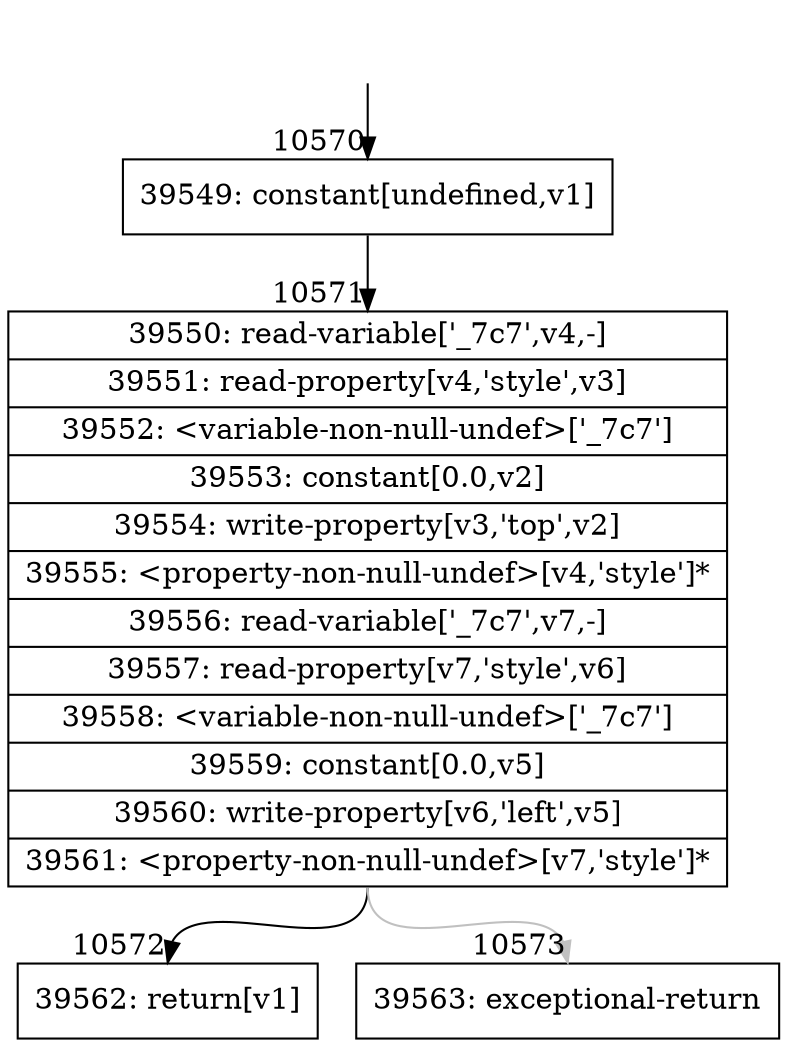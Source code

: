 digraph {
rankdir="TD"
BB_entry753[shape=none,label=""];
BB_entry753 -> BB10570 [tailport=s, headport=n, headlabel="    10570"]
BB10570 [shape=record label="{39549: constant[undefined,v1]}" ] 
BB10570 -> BB10571 [tailport=s, headport=n, headlabel="      10571"]
BB10571 [shape=record label="{39550: read-variable['_7c7',v4,-]|39551: read-property[v4,'style',v3]|39552: \<variable-non-null-undef\>['_7c7']|39553: constant[0.0,v2]|39554: write-property[v3,'top',v2]|39555: \<property-non-null-undef\>[v4,'style']*|39556: read-variable['_7c7',v7,-]|39557: read-property[v7,'style',v6]|39558: \<variable-non-null-undef\>['_7c7']|39559: constant[0.0,v5]|39560: write-property[v6,'left',v5]|39561: \<property-non-null-undef\>[v7,'style']*}" ] 
BB10571 -> BB10572 [tailport=s, headport=n, headlabel="      10572"]
BB10571 -> BB10573 [tailport=s, headport=n, color=gray, headlabel="      10573"]
BB10572 [shape=record label="{39562: return[v1]}" ] 
BB10573 [shape=record label="{39563: exceptional-return}" ] 
//#$~ 7441
}
